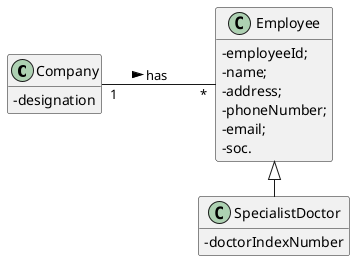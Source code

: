 @startuml
hide methods
left to right direction
skinparam classAttributeIconSize 0


class Company {
  -designation
}

class Employee {
	-employeeId;
	-name;
	-address;
	-phoneNumber;
	-email;
	-soc.
}

class SpecialistDoctor{
    -doctorIndexNumber
}

Company "1" -- "*" Employee : has >
SpecialistDoctor -left-|> Employee



@enduml
